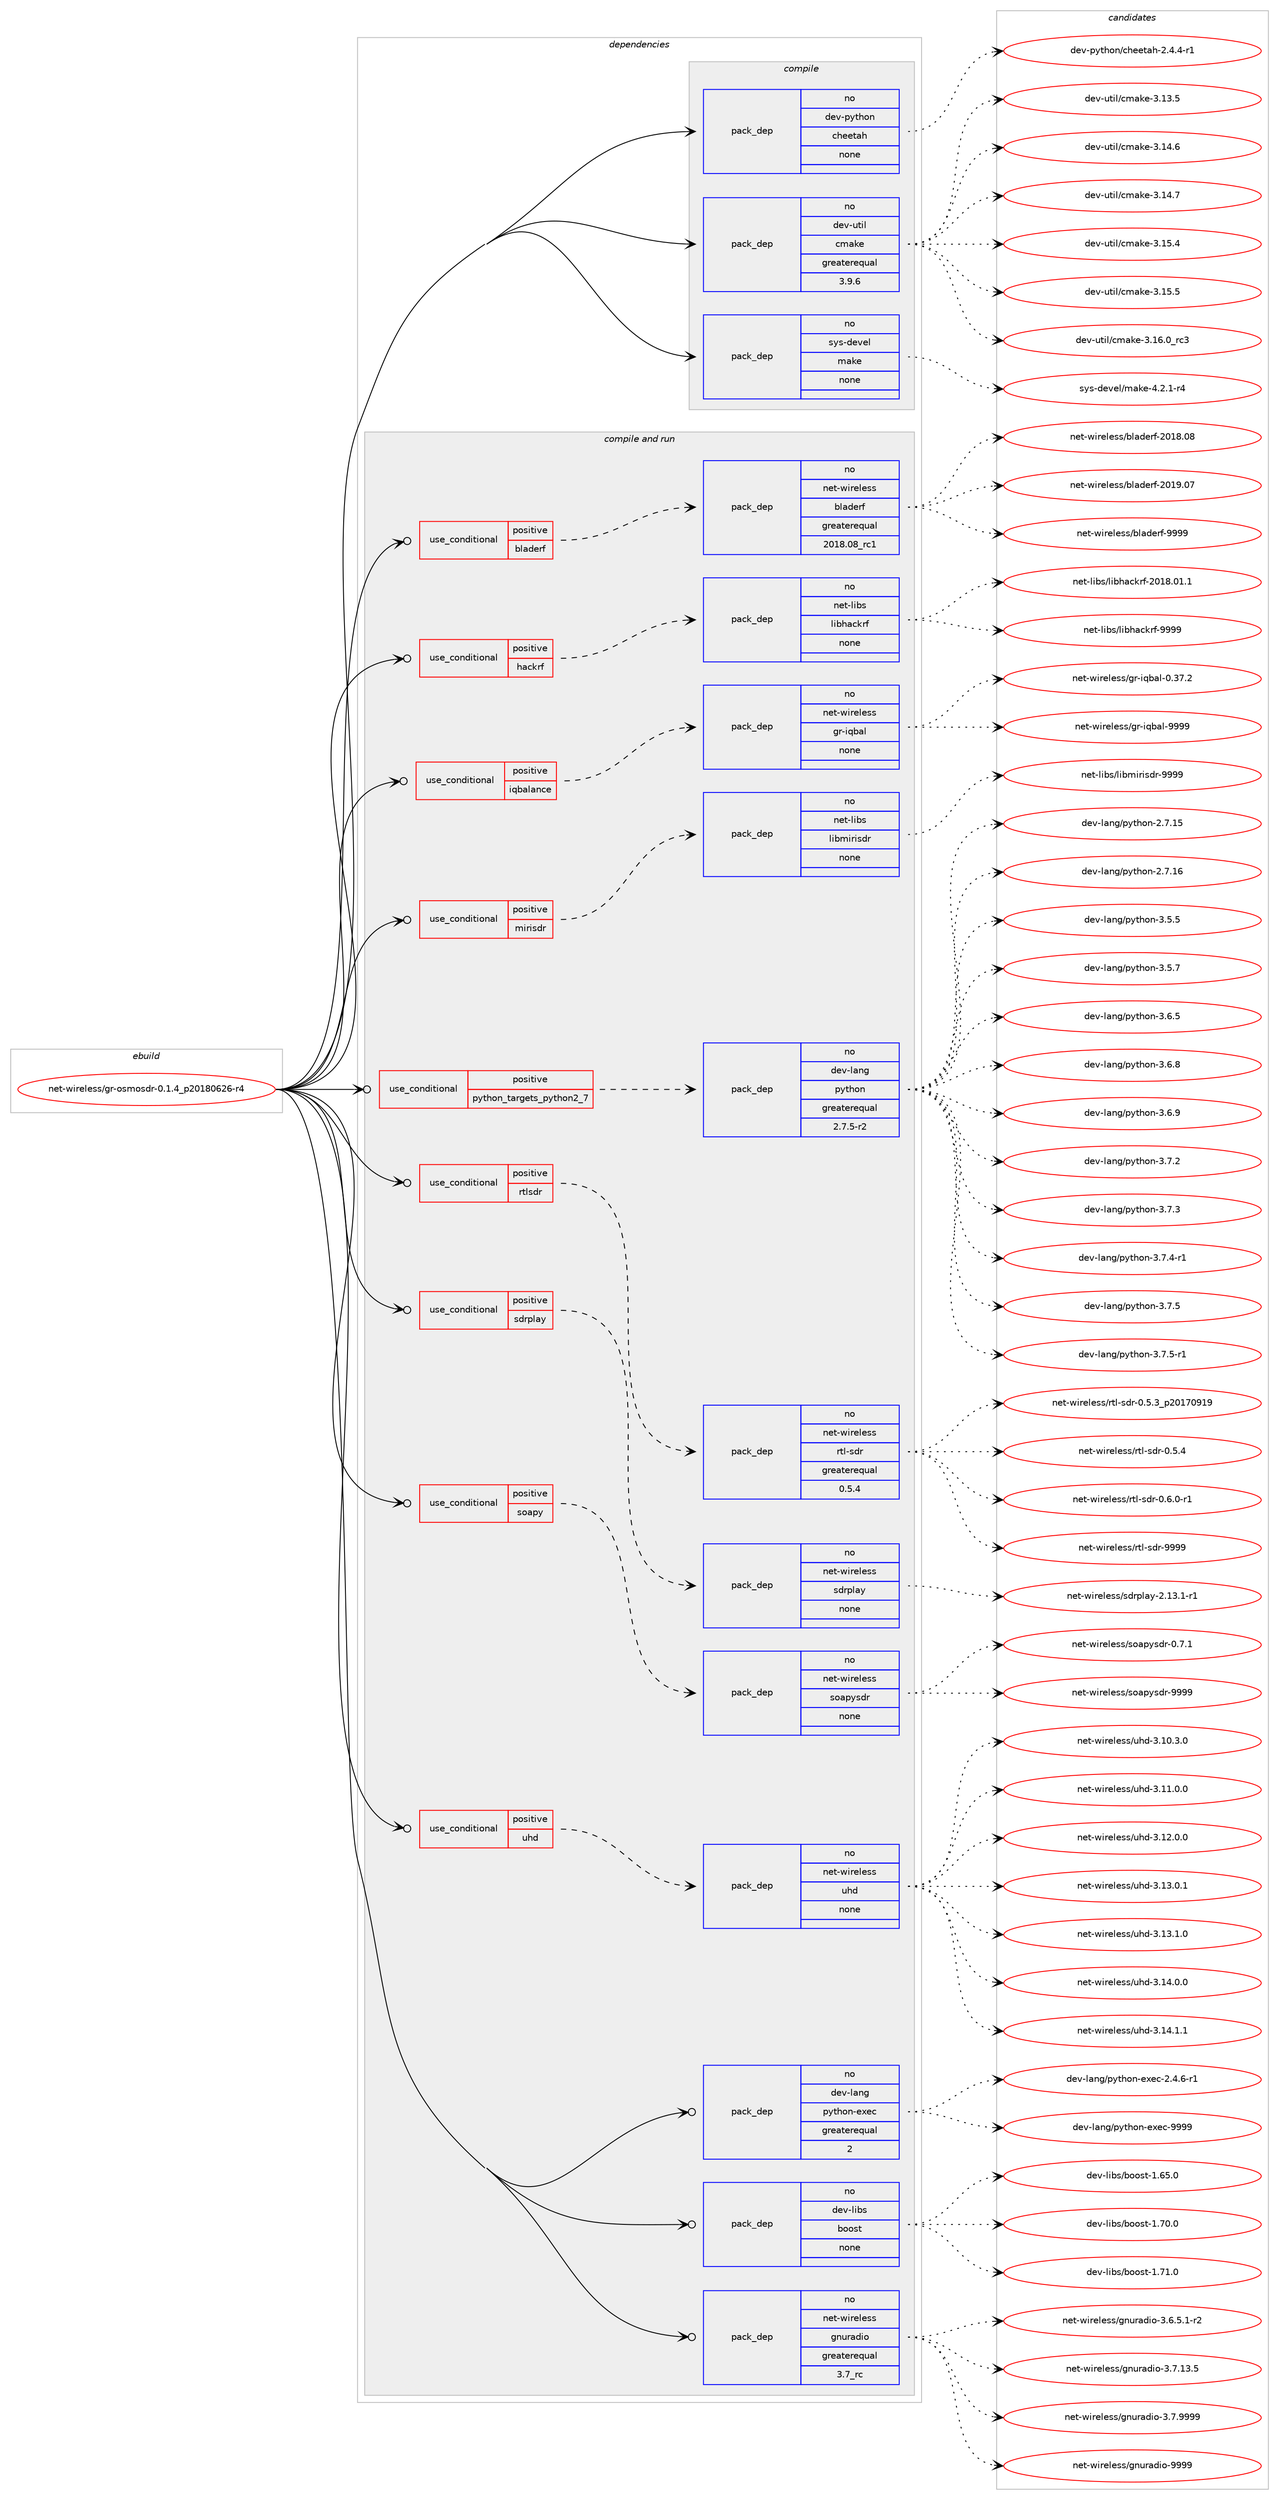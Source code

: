 digraph prolog {

# *************
# Graph options
# *************

newrank=true;
concentrate=true;
compound=true;
graph [rankdir=LR,fontname=Helvetica,fontsize=10,ranksep=1.5];#, ranksep=2.5, nodesep=0.2];
edge  [arrowhead=vee];
node  [fontname=Helvetica,fontsize=10];

# **********
# The ebuild
# **********

subgraph cluster_leftcol {
color=gray;
rank=same;
label=<<i>ebuild</i>>;
id [label="net-wireless/gr-osmosdr-0.1.4_p20180626-r4", color=red, width=4, href="../net-wireless/gr-osmosdr-0.1.4_p20180626-r4.svg"];
}

# ****************
# The dependencies
# ****************

subgraph cluster_midcol {
color=gray;
label=<<i>dependencies</i>>;
subgraph cluster_compile {
fillcolor="#eeeeee";
style=filled;
label=<<i>compile</i>>;
subgraph pack623557 {
dependency844441 [label=<<TABLE BORDER="0" CELLBORDER="1" CELLSPACING="0" CELLPADDING="4" WIDTH="220"><TR><TD ROWSPAN="6" CELLPADDING="30">pack_dep</TD></TR><TR><TD WIDTH="110">no</TD></TR><TR><TD>dev-python</TD></TR><TR><TD>cheetah</TD></TR><TR><TD>none</TD></TR><TR><TD></TD></TR></TABLE>>, shape=none, color=blue];
}
id:e -> dependency844441:w [weight=20,style="solid",arrowhead="vee"];
subgraph pack623558 {
dependency844442 [label=<<TABLE BORDER="0" CELLBORDER="1" CELLSPACING="0" CELLPADDING="4" WIDTH="220"><TR><TD ROWSPAN="6" CELLPADDING="30">pack_dep</TD></TR><TR><TD WIDTH="110">no</TD></TR><TR><TD>dev-util</TD></TR><TR><TD>cmake</TD></TR><TR><TD>greaterequal</TD></TR><TR><TD>3.9.6</TD></TR></TABLE>>, shape=none, color=blue];
}
id:e -> dependency844442:w [weight=20,style="solid",arrowhead="vee"];
subgraph pack623559 {
dependency844443 [label=<<TABLE BORDER="0" CELLBORDER="1" CELLSPACING="0" CELLPADDING="4" WIDTH="220"><TR><TD ROWSPAN="6" CELLPADDING="30">pack_dep</TD></TR><TR><TD WIDTH="110">no</TD></TR><TR><TD>sys-devel</TD></TR><TR><TD>make</TD></TR><TR><TD>none</TD></TR><TR><TD></TD></TR></TABLE>>, shape=none, color=blue];
}
id:e -> dependency844443:w [weight=20,style="solid",arrowhead="vee"];
}
subgraph cluster_compileandrun {
fillcolor="#eeeeee";
style=filled;
label=<<i>compile and run</i>>;
subgraph cond205974 {
dependency844444 [label=<<TABLE BORDER="0" CELLBORDER="1" CELLSPACING="0" CELLPADDING="4"><TR><TD ROWSPAN="3" CELLPADDING="10">use_conditional</TD></TR><TR><TD>positive</TD></TR><TR><TD>bladerf</TD></TR></TABLE>>, shape=none, color=red];
subgraph pack623560 {
dependency844445 [label=<<TABLE BORDER="0" CELLBORDER="1" CELLSPACING="0" CELLPADDING="4" WIDTH="220"><TR><TD ROWSPAN="6" CELLPADDING="30">pack_dep</TD></TR><TR><TD WIDTH="110">no</TD></TR><TR><TD>net-wireless</TD></TR><TR><TD>bladerf</TD></TR><TR><TD>greaterequal</TD></TR><TR><TD>2018.08_rc1</TD></TR></TABLE>>, shape=none, color=blue];
}
dependency844444:e -> dependency844445:w [weight=20,style="dashed",arrowhead="vee"];
}
id:e -> dependency844444:w [weight=20,style="solid",arrowhead="odotvee"];
subgraph cond205975 {
dependency844446 [label=<<TABLE BORDER="0" CELLBORDER="1" CELLSPACING="0" CELLPADDING="4"><TR><TD ROWSPAN="3" CELLPADDING="10">use_conditional</TD></TR><TR><TD>positive</TD></TR><TR><TD>hackrf</TD></TR></TABLE>>, shape=none, color=red];
subgraph pack623561 {
dependency844447 [label=<<TABLE BORDER="0" CELLBORDER="1" CELLSPACING="0" CELLPADDING="4" WIDTH="220"><TR><TD ROWSPAN="6" CELLPADDING="30">pack_dep</TD></TR><TR><TD WIDTH="110">no</TD></TR><TR><TD>net-libs</TD></TR><TR><TD>libhackrf</TD></TR><TR><TD>none</TD></TR><TR><TD></TD></TR></TABLE>>, shape=none, color=blue];
}
dependency844446:e -> dependency844447:w [weight=20,style="dashed",arrowhead="vee"];
}
id:e -> dependency844446:w [weight=20,style="solid",arrowhead="odotvee"];
subgraph cond205976 {
dependency844448 [label=<<TABLE BORDER="0" CELLBORDER="1" CELLSPACING="0" CELLPADDING="4"><TR><TD ROWSPAN="3" CELLPADDING="10">use_conditional</TD></TR><TR><TD>positive</TD></TR><TR><TD>iqbalance</TD></TR></TABLE>>, shape=none, color=red];
subgraph pack623562 {
dependency844449 [label=<<TABLE BORDER="0" CELLBORDER="1" CELLSPACING="0" CELLPADDING="4" WIDTH="220"><TR><TD ROWSPAN="6" CELLPADDING="30">pack_dep</TD></TR><TR><TD WIDTH="110">no</TD></TR><TR><TD>net-wireless</TD></TR><TR><TD>gr-iqbal</TD></TR><TR><TD>none</TD></TR><TR><TD></TD></TR></TABLE>>, shape=none, color=blue];
}
dependency844448:e -> dependency844449:w [weight=20,style="dashed",arrowhead="vee"];
}
id:e -> dependency844448:w [weight=20,style="solid",arrowhead="odotvee"];
subgraph cond205977 {
dependency844450 [label=<<TABLE BORDER="0" CELLBORDER="1" CELLSPACING="0" CELLPADDING="4"><TR><TD ROWSPAN="3" CELLPADDING="10">use_conditional</TD></TR><TR><TD>positive</TD></TR><TR><TD>mirisdr</TD></TR></TABLE>>, shape=none, color=red];
subgraph pack623563 {
dependency844451 [label=<<TABLE BORDER="0" CELLBORDER="1" CELLSPACING="0" CELLPADDING="4" WIDTH="220"><TR><TD ROWSPAN="6" CELLPADDING="30">pack_dep</TD></TR><TR><TD WIDTH="110">no</TD></TR><TR><TD>net-libs</TD></TR><TR><TD>libmirisdr</TD></TR><TR><TD>none</TD></TR><TR><TD></TD></TR></TABLE>>, shape=none, color=blue];
}
dependency844450:e -> dependency844451:w [weight=20,style="dashed",arrowhead="vee"];
}
id:e -> dependency844450:w [weight=20,style="solid",arrowhead="odotvee"];
subgraph cond205978 {
dependency844452 [label=<<TABLE BORDER="0" CELLBORDER="1" CELLSPACING="0" CELLPADDING="4"><TR><TD ROWSPAN="3" CELLPADDING="10">use_conditional</TD></TR><TR><TD>positive</TD></TR><TR><TD>python_targets_python2_7</TD></TR></TABLE>>, shape=none, color=red];
subgraph pack623564 {
dependency844453 [label=<<TABLE BORDER="0" CELLBORDER="1" CELLSPACING="0" CELLPADDING="4" WIDTH="220"><TR><TD ROWSPAN="6" CELLPADDING="30">pack_dep</TD></TR><TR><TD WIDTH="110">no</TD></TR><TR><TD>dev-lang</TD></TR><TR><TD>python</TD></TR><TR><TD>greaterequal</TD></TR><TR><TD>2.7.5-r2</TD></TR></TABLE>>, shape=none, color=blue];
}
dependency844452:e -> dependency844453:w [weight=20,style="dashed",arrowhead="vee"];
}
id:e -> dependency844452:w [weight=20,style="solid",arrowhead="odotvee"];
subgraph cond205979 {
dependency844454 [label=<<TABLE BORDER="0" CELLBORDER="1" CELLSPACING="0" CELLPADDING="4"><TR><TD ROWSPAN="3" CELLPADDING="10">use_conditional</TD></TR><TR><TD>positive</TD></TR><TR><TD>rtlsdr</TD></TR></TABLE>>, shape=none, color=red];
subgraph pack623565 {
dependency844455 [label=<<TABLE BORDER="0" CELLBORDER="1" CELLSPACING="0" CELLPADDING="4" WIDTH="220"><TR><TD ROWSPAN="6" CELLPADDING="30">pack_dep</TD></TR><TR><TD WIDTH="110">no</TD></TR><TR><TD>net-wireless</TD></TR><TR><TD>rtl-sdr</TD></TR><TR><TD>greaterequal</TD></TR><TR><TD>0.5.4</TD></TR></TABLE>>, shape=none, color=blue];
}
dependency844454:e -> dependency844455:w [weight=20,style="dashed",arrowhead="vee"];
}
id:e -> dependency844454:w [weight=20,style="solid",arrowhead="odotvee"];
subgraph cond205980 {
dependency844456 [label=<<TABLE BORDER="0" CELLBORDER="1" CELLSPACING="0" CELLPADDING="4"><TR><TD ROWSPAN="3" CELLPADDING="10">use_conditional</TD></TR><TR><TD>positive</TD></TR><TR><TD>sdrplay</TD></TR></TABLE>>, shape=none, color=red];
subgraph pack623566 {
dependency844457 [label=<<TABLE BORDER="0" CELLBORDER="1" CELLSPACING="0" CELLPADDING="4" WIDTH="220"><TR><TD ROWSPAN="6" CELLPADDING="30">pack_dep</TD></TR><TR><TD WIDTH="110">no</TD></TR><TR><TD>net-wireless</TD></TR><TR><TD>sdrplay</TD></TR><TR><TD>none</TD></TR><TR><TD></TD></TR></TABLE>>, shape=none, color=blue];
}
dependency844456:e -> dependency844457:w [weight=20,style="dashed",arrowhead="vee"];
}
id:e -> dependency844456:w [weight=20,style="solid",arrowhead="odotvee"];
subgraph cond205981 {
dependency844458 [label=<<TABLE BORDER="0" CELLBORDER="1" CELLSPACING="0" CELLPADDING="4"><TR><TD ROWSPAN="3" CELLPADDING="10">use_conditional</TD></TR><TR><TD>positive</TD></TR><TR><TD>soapy</TD></TR></TABLE>>, shape=none, color=red];
subgraph pack623567 {
dependency844459 [label=<<TABLE BORDER="0" CELLBORDER="1" CELLSPACING="0" CELLPADDING="4" WIDTH="220"><TR><TD ROWSPAN="6" CELLPADDING="30">pack_dep</TD></TR><TR><TD WIDTH="110">no</TD></TR><TR><TD>net-wireless</TD></TR><TR><TD>soapysdr</TD></TR><TR><TD>none</TD></TR><TR><TD></TD></TR></TABLE>>, shape=none, color=blue];
}
dependency844458:e -> dependency844459:w [weight=20,style="dashed",arrowhead="vee"];
}
id:e -> dependency844458:w [weight=20,style="solid",arrowhead="odotvee"];
subgraph cond205982 {
dependency844460 [label=<<TABLE BORDER="0" CELLBORDER="1" CELLSPACING="0" CELLPADDING="4"><TR><TD ROWSPAN="3" CELLPADDING="10">use_conditional</TD></TR><TR><TD>positive</TD></TR><TR><TD>uhd</TD></TR></TABLE>>, shape=none, color=red];
subgraph pack623568 {
dependency844461 [label=<<TABLE BORDER="0" CELLBORDER="1" CELLSPACING="0" CELLPADDING="4" WIDTH="220"><TR><TD ROWSPAN="6" CELLPADDING="30">pack_dep</TD></TR><TR><TD WIDTH="110">no</TD></TR><TR><TD>net-wireless</TD></TR><TR><TD>uhd</TD></TR><TR><TD>none</TD></TR><TR><TD></TD></TR></TABLE>>, shape=none, color=blue];
}
dependency844460:e -> dependency844461:w [weight=20,style="dashed",arrowhead="vee"];
}
id:e -> dependency844460:w [weight=20,style="solid",arrowhead="odotvee"];
subgraph pack623569 {
dependency844462 [label=<<TABLE BORDER="0" CELLBORDER="1" CELLSPACING="0" CELLPADDING="4" WIDTH="220"><TR><TD ROWSPAN="6" CELLPADDING="30">pack_dep</TD></TR><TR><TD WIDTH="110">no</TD></TR><TR><TD>dev-lang</TD></TR><TR><TD>python-exec</TD></TR><TR><TD>greaterequal</TD></TR><TR><TD>2</TD></TR></TABLE>>, shape=none, color=blue];
}
id:e -> dependency844462:w [weight=20,style="solid",arrowhead="odotvee"];
subgraph pack623570 {
dependency844463 [label=<<TABLE BORDER="0" CELLBORDER="1" CELLSPACING="0" CELLPADDING="4" WIDTH="220"><TR><TD ROWSPAN="6" CELLPADDING="30">pack_dep</TD></TR><TR><TD WIDTH="110">no</TD></TR><TR><TD>dev-libs</TD></TR><TR><TD>boost</TD></TR><TR><TD>none</TD></TR><TR><TD></TD></TR></TABLE>>, shape=none, color=blue];
}
id:e -> dependency844463:w [weight=20,style="solid",arrowhead="odotvee"];
subgraph pack623571 {
dependency844464 [label=<<TABLE BORDER="0" CELLBORDER="1" CELLSPACING="0" CELLPADDING="4" WIDTH="220"><TR><TD ROWSPAN="6" CELLPADDING="30">pack_dep</TD></TR><TR><TD WIDTH="110">no</TD></TR><TR><TD>net-wireless</TD></TR><TR><TD>gnuradio</TD></TR><TR><TD>greaterequal</TD></TR><TR><TD>3.7_rc</TD></TR></TABLE>>, shape=none, color=blue];
}
id:e -> dependency844464:w [weight=20,style="solid",arrowhead="odotvee"];
}
subgraph cluster_run {
fillcolor="#eeeeee";
style=filled;
label=<<i>run</i>>;
}
}

# **************
# The candidates
# **************

subgraph cluster_choices {
rank=same;
color=gray;
label=<<i>candidates</i>>;

subgraph choice623557 {
color=black;
nodesep=1;
choice100101118451121211161041111104799104101101116971044550465246524511449 [label="dev-python/cheetah-2.4.4-r1", color=red, width=4,href="../dev-python/cheetah-2.4.4-r1.svg"];
dependency844441:e -> choice100101118451121211161041111104799104101101116971044550465246524511449:w [style=dotted,weight="100"];
}
subgraph choice623558 {
color=black;
nodesep=1;
choice1001011184511711610510847991099710710145514649514653 [label="dev-util/cmake-3.13.5", color=red, width=4,href="../dev-util/cmake-3.13.5.svg"];
choice1001011184511711610510847991099710710145514649524654 [label="dev-util/cmake-3.14.6", color=red, width=4,href="../dev-util/cmake-3.14.6.svg"];
choice1001011184511711610510847991099710710145514649524655 [label="dev-util/cmake-3.14.7", color=red, width=4,href="../dev-util/cmake-3.14.7.svg"];
choice1001011184511711610510847991099710710145514649534652 [label="dev-util/cmake-3.15.4", color=red, width=4,href="../dev-util/cmake-3.15.4.svg"];
choice1001011184511711610510847991099710710145514649534653 [label="dev-util/cmake-3.15.5", color=red, width=4,href="../dev-util/cmake-3.15.5.svg"];
choice1001011184511711610510847991099710710145514649544648951149951 [label="dev-util/cmake-3.16.0_rc3", color=red, width=4,href="../dev-util/cmake-3.16.0_rc3.svg"];
dependency844442:e -> choice1001011184511711610510847991099710710145514649514653:w [style=dotted,weight="100"];
dependency844442:e -> choice1001011184511711610510847991099710710145514649524654:w [style=dotted,weight="100"];
dependency844442:e -> choice1001011184511711610510847991099710710145514649524655:w [style=dotted,weight="100"];
dependency844442:e -> choice1001011184511711610510847991099710710145514649534652:w [style=dotted,weight="100"];
dependency844442:e -> choice1001011184511711610510847991099710710145514649534653:w [style=dotted,weight="100"];
dependency844442:e -> choice1001011184511711610510847991099710710145514649544648951149951:w [style=dotted,weight="100"];
}
subgraph choice623559 {
color=black;
nodesep=1;
choice1151211154510010111810110847109971071014552465046494511452 [label="sys-devel/make-4.2.1-r4", color=red, width=4,href="../sys-devel/make-4.2.1-r4.svg"];
dependency844443:e -> choice1151211154510010111810110847109971071014552465046494511452:w [style=dotted,weight="100"];
}
subgraph choice623560 {
color=black;
nodesep=1;
choice110101116451191051141011081011151154798108971001011141024550484956464856 [label="net-wireless/bladerf-2018.08", color=red, width=4,href="../net-wireless/bladerf-2018.08.svg"];
choice110101116451191051141011081011151154798108971001011141024550484957464855 [label="net-wireless/bladerf-2019.07", color=red, width=4,href="../net-wireless/bladerf-2019.07.svg"];
choice110101116451191051141011081011151154798108971001011141024557575757 [label="net-wireless/bladerf-9999", color=red, width=4,href="../net-wireless/bladerf-9999.svg"];
dependency844445:e -> choice110101116451191051141011081011151154798108971001011141024550484956464856:w [style=dotted,weight="100"];
dependency844445:e -> choice110101116451191051141011081011151154798108971001011141024550484957464855:w [style=dotted,weight="100"];
dependency844445:e -> choice110101116451191051141011081011151154798108971001011141024557575757:w [style=dotted,weight="100"];
}
subgraph choice623561 {
color=black;
nodesep=1;
choice11010111645108105981154710810598104979910711410245504849564648494649 [label="net-libs/libhackrf-2018.01.1", color=red, width=4,href="../net-libs/libhackrf-2018.01.1.svg"];
choice1101011164510810598115471081059810497991071141024557575757 [label="net-libs/libhackrf-9999", color=red, width=4,href="../net-libs/libhackrf-9999.svg"];
dependency844447:e -> choice11010111645108105981154710810598104979910711410245504849564648494649:w [style=dotted,weight="100"];
dependency844447:e -> choice1101011164510810598115471081059810497991071141024557575757:w [style=dotted,weight="100"];
}
subgraph choice623562 {
color=black;
nodesep=1;
choice110101116451191051141011081011151154710311445105113989710845484651554650 [label="net-wireless/gr-iqbal-0.37.2", color=red, width=4,href="../net-wireless/gr-iqbal-0.37.2.svg"];
choice11010111645119105114101108101115115471031144510511398971084557575757 [label="net-wireless/gr-iqbal-9999", color=red, width=4,href="../net-wireless/gr-iqbal-9999.svg"];
dependency844449:e -> choice110101116451191051141011081011151154710311445105113989710845484651554650:w [style=dotted,weight="100"];
dependency844449:e -> choice11010111645119105114101108101115115471031144510511398971084557575757:w [style=dotted,weight="100"];
}
subgraph choice623563 {
color=black;
nodesep=1;
choice110101116451081059811547108105981091051141051151001144557575757 [label="net-libs/libmirisdr-9999", color=red, width=4,href="../net-libs/libmirisdr-9999.svg"];
dependency844451:e -> choice110101116451081059811547108105981091051141051151001144557575757:w [style=dotted,weight="100"];
}
subgraph choice623564 {
color=black;
nodesep=1;
choice10010111845108971101034711212111610411111045504655464953 [label="dev-lang/python-2.7.15", color=red, width=4,href="../dev-lang/python-2.7.15.svg"];
choice10010111845108971101034711212111610411111045504655464954 [label="dev-lang/python-2.7.16", color=red, width=4,href="../dev-lang/python-2.7.16.svg"];
choice100101118451089711010347112121116104111110455146534653 [label="dev-lang/python-3.5.5", color=red, width=4,href="../dev-lang/python-3.5.5.svg"];
choice100101118451089711010347112121116104111110455146534655 [label="dev-lang/python-3.5.7", color=red, width=4,href="../dev-lang/python-3.5.7.svg"];
choice100101118451089711010347112121116104111110455146544653 [label="dev-lang/python-3.6.5", color=red, width=4,href="../dev-lang/python-3.6.5.svg"];
choice100101118451089711010347112121116104111110455146544656 [label="dev-lang/python-3.6.8", color=red, width=4,href="../dev-lang/python-3.6.8.svg"];
choice100101118451089711010347112121116104111110455146544657 [label="dev-lang/python-3.6.9", color=red, width=4,href="../dev-lang/python-3.6.9.svg"];
choice100101118451089711010347112121116104111110455146554650 [label="dev-lang/python-3.7.2", color=red, width=4,href="../dev-lang/python-3.7.2.svg"];
choice100101118451089711010347112121116104111110455146554651 [label="dev-lang/python-3.7.3", color=red, width=4,href="../dev-lang/python-3.7.3.svg"];
choice1001011184510897110103471121211161041111104551465546524511449 [label="dev-lang/python-3.7.4-r1", color=red, width=4,href="../dev-lang/python-3.7.4-r1.svg"];
choice100101118451089711010347112121116104111110455146554653 [label="dev-lang/python-3.7.5", color=red, width=4,href="../dev-lang/python-3.7.5.svg"];
choice1001011184510897110103471121211161041111104551465546534511449 [label="dev-lang/python-3.7.5-r1", color=red, width=4,href="../dev-lang/python-3.7.5-r1.svg"];
dependency844453:e -> choice10010111845108971101034711212111610411111045504655464953:w [style=dotted,weight="100"];
dependency844453:e -> choice10010111845108971101034711212111610411111045504655464954:w [style=dotted,weight="100"];
dependency844453:e -> choice100101118451089711010347112121116104111110455146534653:w [style=dotted,weight="100"];
dependency844453:e -> choice100101118451089711010347112121116104111110455146534655:w [style=dotted,weight="100"];
dependency844453:e -> choice100101118451089711010347112121116104111110455146544653:w [style=dotted,weight="100"];
dependency844453:e -> choice100101118451089711010347112121116104111110455146544656:w [style=dotted,weight="100"];
dependency844453:e -> choice100101118451089711010347112121116104111110455146544657:w [style=dotted,weight="100"];
dependency844453:e -> choice100101118451089711010347112121116104111110455146554650:w [style=dotted,weight="100"];
dependency844453:e -> choice100101118451089711010347112121116104111110455146554651:w [style=dotted,weight="100"];
dependency844453:e -> choice1001011184510897110103471121211161041111104551465546524511449:w [style=dotted,weight="100"];
dependency844453:e -> choice100101118451089711010347112121116104111110455146554653:w [style=dotted,weight="100"];
dependency844453:e -> choice1001011184510897110103471121211161041111104551465546534511449:w [style=dotted,weight="100"];
}
subgraph choice623565 {
color=black;
nodesep=1;
choice110101116451191051141011081011151154711411610845115100114454846534651951125048495548574957 [label="net-wireless/rtl-sdr-0.5.3_p20170919", color=red, width=4,href="../net-wireless/rtl-sdr-0.5.3_p20170919.svg"];
choice110101116451191051141011081011151154711411610845115100114454846534652 [label="net-wireless/rtl-sdr-0.5.4", color=red, width=4,href="../net-wireless/rtl-sdr-0.5.4.svg"];
choice1101011164511910511410110810111511547114116108451151001144548465446484511449 [label="net-wireless/rtl-sdr-0.6.0-r1", color=red, width=4,href="../net-wireless/rtl-sdr-0.6.0-r1.svg"];
choice1101011164511910511410110810111511547114116108451151001144557575757 [label="net-wireless/rtl-sdr-9999", color=red, width=4,href="../net-wireless/rtl-sdr-9999.svg"];
dependency844455:e -> choice110101116451191051141011081011151154711411610845115100114454846534651951125048495548574957:w [style=dotted,weight="100"];
dependency844455:e -> choice110101116451191051141011081011151154711411610845115100114454846534652:w [style=dotted,weight="100"];
dependency844455:e -> choice1101011164511910511410110810111511547114116108451151001144548465446484511449:w [style=dotted,weight="100"];
dependency844455:e -> choice1101011164511910511410110810111511547114116108451151001144557575757:w [style=dotted,weight="100"];
}
subgraph choice623566 {
color=black;
nodesep=1;
choice110101116451191051141011081011151154711510011411210897121455046495146494511449 [label="net-wireless/sdrplay-2.13.1-r1", color=red, width=4,href="../net-wireless/sdrplay-2.13.1-r1.svg"];
dependency844457:e -> choice110101116451191051141011081011151154711510011411210897121455046495146494511449:w [style=dotted,weight="100"];
}
subgraph choice623567 {
color=black;
nodesep=1;
choice110101116451191051141011081011151154711511197112121115100114454846554649 [label="net-wireless/soapysdr-0.7.1", color=red, width=4,href="../net-wireless/soapysdr-0.7.1.svg"];
choice1101011164511910511410110810111511547115111971121211151001144557575757 [label="net-wireless/soapysdr-9999", color=red, width=4,href="../net-wireless/soapysdr-9999.svg"];
dependency844459:e -> choice110101116451191051141011081011151154711511197112121115100114454846554649:w [style=dotted,weight="100"];
dependency844459:e -> choice1101011164511910511410110810111511547115111971121211151001144557575757:w [style=dotted,weight="100"];
}
subgraph choice623568 {
color=black;
nodesep=1;
choice1101011164511910511410110810111511547117104100455146494846514648 [label="net-wireless/uhd-3.10.3.0", color=red, width=4,href="../net-wireless/uhd-3.10.3.0.svg"];
choice1101011164511910511410110810111511547117104100455146494946484648 [label="net-wireless/uhd-3.11.0.0", color=red, width=4,href="../net-wireless/uhd-3.11.0.0.svg"];
choice1101011164511910511410110810111511547117104100455146495046484648 [label="net-wireless/uhd-3.12.0.0", color=red, width=4,href="../net-wireless/uhd-3.12.0.0.svg"];
choice1101011164511910511410110810111511547117104100455146495146484649 [label="net-wireless/uhd-3.13.0.1", color=red, width=4,href="../net-wireless/uhd-3.13.0.1.svg"];
choice1101011164511910511410110810111511547117104100455146495146494648 [label="net-wireless/uhd-3.13.1.0", color=red, width=4,href="../net-wireless/uhd-3.13.1.0.svg"];
choice1101011164511910511410110810111511547117104100455146495246484648 [label="net-wireless/uhd-3.14.0.0", color=red, width=4,href="../net-wireless/uhd-3.14.0.0.svg"];
choice1101011164511910511410110810111511547117104100455146495246494649 [label="net-wireless/uhd-3.14.1.1", color=red, width=4,href="../net-wireless/uhd-3.14.1.1.svg"];
dependency844461:e -> choice1101011164511910511410110810111511547117104100455146494846514648:w [style=dotted,weight="100"];
dependency844461:e -> choice1101011164511910511410110810111511547117104100455146494946484648:w [style=dotted,weight="100"];
dependency844461:e -> choice1101011164511910511410110810111511547117104100455146495046484648:w [style=dotted,weight="100"];
dependency844461:e -> choice1101011164511910511410110810111511547117104100455146495146484649:w [style=dotted,weight="100"];
dependency844461:e -> choice1101011164511910511410110810111511547117104100455146495146494648:w [style=dotted,weight="100"];
dependency844461:e -> choice1101011164511910511410110810111511547117104100455146495246484648:w [style=dotted,weight="100"];
dependency844461:e -> choice1101011164511910511410110810111511547117104100455146495246494649:w [style=dotted,weight="100"];
}
subgraph choice623569 {
color=black;
nodesep=1;
choice10010111845108971101034711212111610411111045101120101994550465246544511449 [label="dev-lang/python-exec-2.4.6-r1", color=red, width=4,href="../dev-lang/python-exec-2.4.6-r1.svg"];
choice10010111845108971101034711212111610411111045101120101994557575757 [label="dev-lang/python-exec-9999", color=red, width=4,href="../dev-lang/python-exec-9999.svg"];
dependency844462:e -> choice10010111845108971101034711212111610411111045101120101994550465246544511449:w [style=dotted,weight="100"];
dependency844462:e -> choice10010111845108971101034711212111610411111045101120101994557575757:w [style=dotted,weight="100"];
}
subgraph choice623570 {
color=black;
nodesep=1;
choice1001011184510810598115479811111111511645494654534648 [label="dev-libs/boost-1.65.0", color=red, width=4,href="../dev-libs/boost-1.65.0.svg"];
choice1001011184510810598115479811111111511645494655484648 [label="dev-libs/boost-1.70.0", color=red, width=4,href="../dev-libs/boost-1.70.0.svg"];
choice1001011184510810598115479811111111511645494655494648 [label="dev-libs/boost-1.71.0", color=red, width=4,href="../dev-libs/boost-1.71.0.svg"];
dependency844463:e -> choice1001011184510810598115479811111111511645494654534648:w [style=dotted,weight="100"];
dependency844463:e -> choice1001011184510810598115479811111111511645494655484648:w [style=dotted,weight="100"];
dependency844463:e -> choice1001011184510810598115479811111111511645494655494648:w [style=dotted,weight="100"];
}
subgraph choice623571 {
color=black;
nodesep=1;
choice11010111645119105114101108101115115471031101171149710010511145514654465346494511450 [label="net-wireless/gnuradio-3.6.5.1-r2", color=red, width=4,href="../net-wireless/gnuradio-3.6.5.1-r2.svg"];
choice110101116451191051141011081011151154710311011711497100105111455146554649514653 [label="net-wireless/gnuradio-3.7.13.5", color=red, width=4,href="../net-wireless/gnuradio-3.7.13.5.svg"];
choice110101116451191051141011081011151154710311011711497100105111455146554657575757 [label="net-wireless/gnuradio-3.7.9999", color=red, width=4,href="../net-wireless/gnuradio-3.7.9999.svg"];
choice1101011164511910511410110810111511547103110117114971001051114557575757 [label="net-wireless/gnuradio-9999", color=red, width=4,href="../net-wireless/gnuradio-9999.svg"];
dependency844464:e -> choice11010111645119105114101108101115115471031101171149710010511145514654465346494511450:w [style=dotted,weight="100"];
dependency844464:e -> choice110101116451191051141011081011151154710311011711497100105111455146554649514653:w [style=dotted,weight="100"];
dependency844464:e -> choice110101116451191051141011081011151154710311011711497100105111455146554657575757:w [style=dotted,weight="100"];
dependency844464:e -> choice1101011164511910511410110810111511547103110117114971001051114557575757:w [style=dotted,weight="100"];
}
}

}
